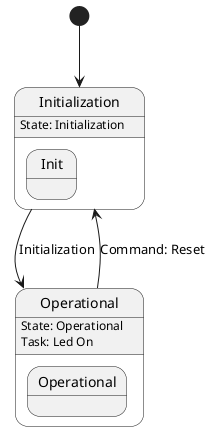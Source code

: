 @startuml Part1
    
    [*] --> Initialization
    Initialization --> Operational: Initialization
    ' Initialization --> Pre_Operational
    ' Pre_Operational --> Operational: Command: Operational
    ' Operational --> Pre_Operational: Command: Pre_Operational
    Operational --> Initialization: Command: Reset
    

    state Initialization {
        state "Init" as Initialization
        Initialization: State: Initialization
    }
    state Operational {
        state "Operational" as Operational
        Operational: State: Operational
        Operational: Task: Led On
    }

    ' state Pre_Operational {
    '     state "Pre_Operational" as Pre_Operational
    '     Pre_Operational: State: Pre_Operational
    '     Pre_Operational: Task: Blink LED 1 Hz
    ' }

@enduml
